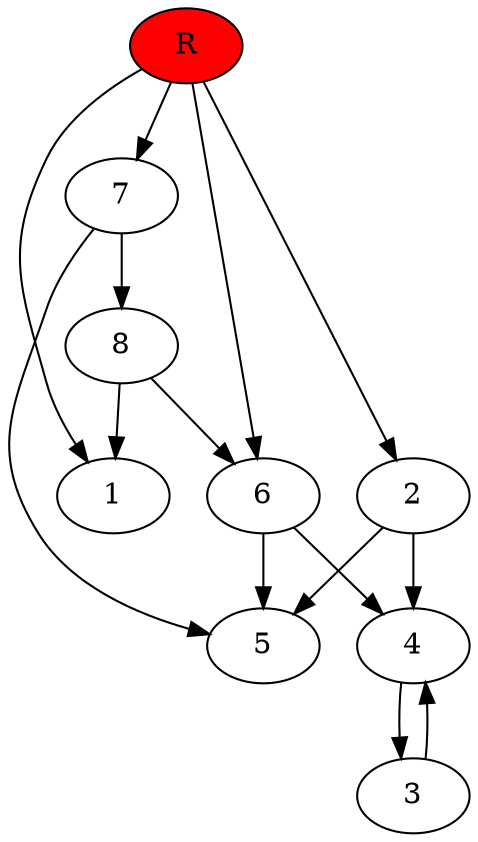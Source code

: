 digraph prb13583 {
	1
	2
	3
	4
	5
	6
	7
	8
	R [fillcolor="#ff0000" style=filled]
	2 -> 4
	2 -> 5
	3 -> 4
	4 -> 3
	6 -> 4
	6 -> 5
	7 -> 5
	7 -> 8
	8 -> 1
	8 -> 6
	R -> 1
	R -> 2
	R -> 6
	R -> 7
}
